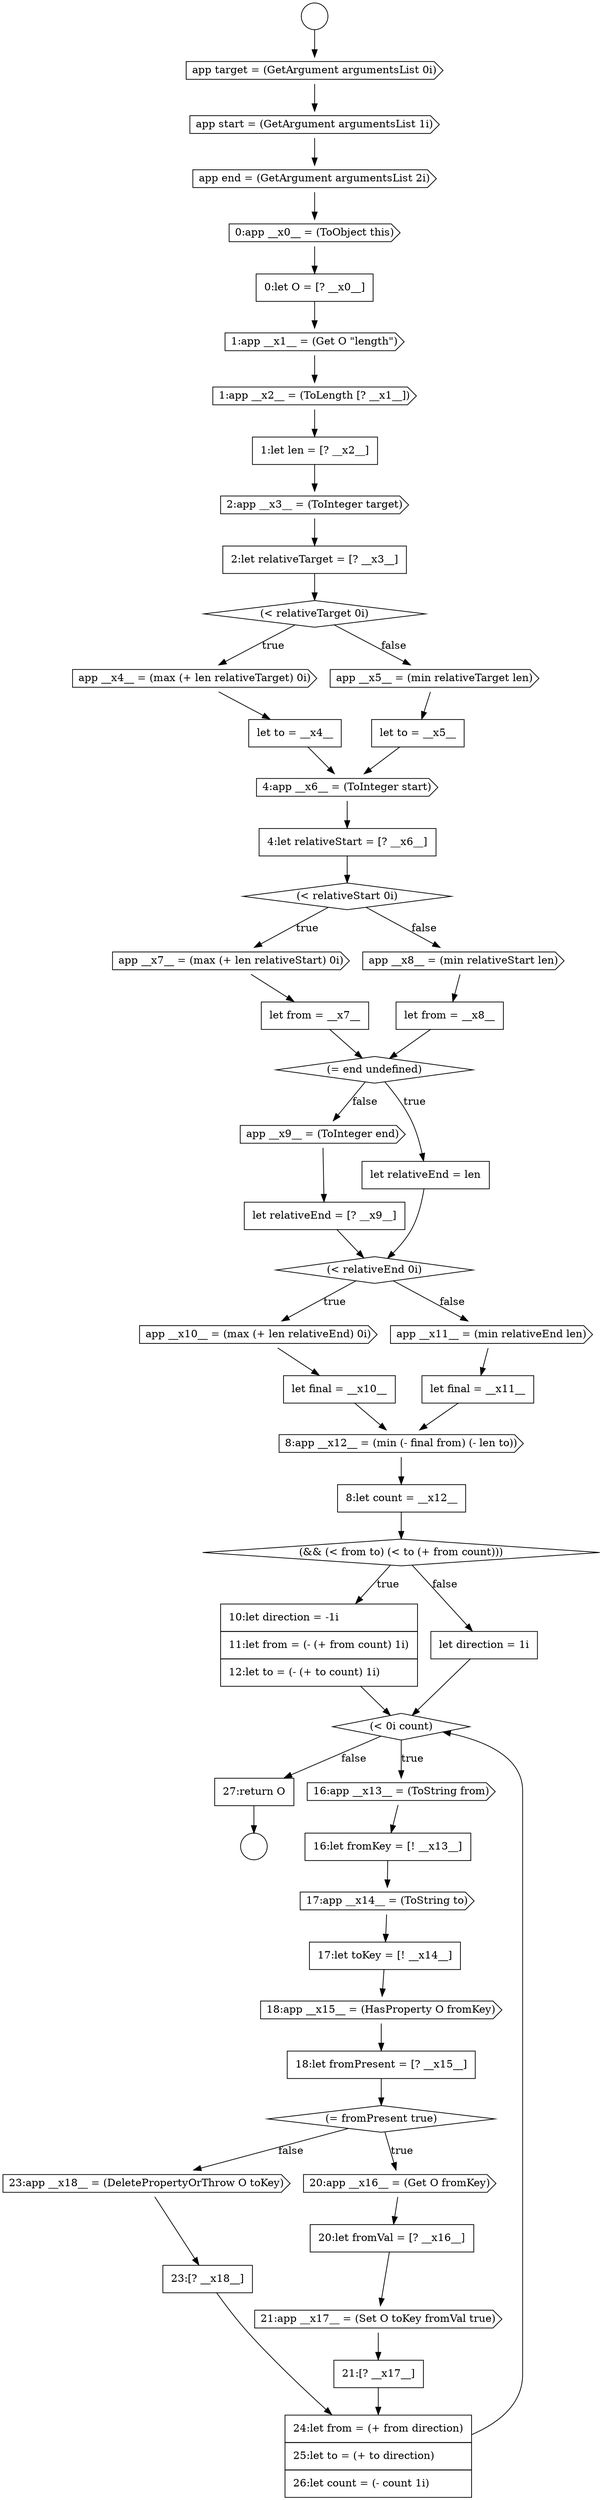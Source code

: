 digraph {
  node13321 [shape=cds, label=<<font color="black">app __x4__ = (max (+ len relativeTarget) 0i)</font>> color="black" fillcolor="white" style=filled]
  node13317 [shape=none, margin=0, label=<<font color="black">
    <table border="0" cellborder="1" cellspacing="0" cellpadding="10">
      <tr><td align="left">1:let len = [? __x2__]</td></tr>
    </table>
  </font>> color="black" fillcolor="white" style=filled]
  node13335 [shape=none, margin=0, label=<<font color="black">
    <table border="0" cellborder="1" cellspacing="0" cellpadding="10">
      <tr><td align="left">let relativeEnd = [? __x9__]</td></tr>
    </table>
  </font>> color="black" fillcolor="white" style=filled]
  node13359 [shape=none, margin=0, label=<<font color="black">
    <table border="0" cellborder="1" cellspacing="0" cellpadding="10">
      <tr><td align="left">23:[? __x18__]</td></tr>
    </table>
  </font>> color="black" fillcolor="white" style=filled]
  node13326 [shape=none, margin=0, label=<<font color="black">
    <table border="0" cellborder="1" cellspacing="0" cellpadding="10">
      <tr><td align="left">4:let relativeStart = [? __x6__]</td></tr>
    </table>
  </font>> color="black" fillcolor="white" style=filled]
  node13338 [shape=none, margin=0, label=<<font color="black">
    <table border="0" cellborder="1" cellspacing="0" cellpadding="10">
      <tr><td align="left">let final = __x10__</td></tr>
    </table>
  </font>> color="black" fillcolor="white" style=filled]
  node13323 [shape=cds, label=<<font color="black">app __x5__ = (min relativeTarget len)</font>> color="black" fillcolor="white" style=filled]
  node13342 [shape=none, margin=0, label=<<font color="black">
    <table border="0" cellborder="1" cellspacing="0" cellpadding="10">
      <tr><td align="left">8:let count = __x12__</td></tr>
    </table>
  </font>> color="black" fillcolor="white" style=filled]
  node13328 [shape=cds, label=<<font color="black">app __x7__ = (max (+ len relativeStart) 0i)</font>> color="black" fillcolor="white" style=filled]
  node13351 [shape=cds, label=<<font color="black">18:app __x15__ = (HasProperty O fromKey)</font>> color="black" fillcolor="white" style=filled]
  node13341 [shape=cds, label=<<font color="black">8:app __x12__ = (min (- final from) (- len to))</font>> color="black" fillcolor="white" style=filled]
  node13361 [shape=none, margin=0, label=<<font color="black">
    <table border="0" cellborder="1" cellspacing="0" cellpadding="10">
      <tr><td align="left">27:return O</td></tr>
    </table>
  </font>> color="black" fillcolor="white" style=filled]
  node13346 [shape=diamond, label=<<font color="black">(&lt; 0i count)</font>> color="black" fillcolor="white" style=filled]
  node13313 [shape=cds, label=<<font color="black">0:app __x0__ = (ToObject this)</font>> color="black" fillcolor="white" style=filled]
  node13360 [shape=none, margin=0, label=<<font color="black">
    <table border="0" cellborder="1" cellspacing="0" cellpadding="10">
      <tr><td align="left">24:let from = (+ from direction)</td></tr>
      <tr><td align="left">25:let to = (+ to direction)</td></tr>
      <tr><td align="left">26:let count = (- count 1i)</td></tr>
    </table>
  </font>> color="black" fillcolor="white" style=filled]
  node13350 [shape=none, margin=0, label=<<font color="black">
    <table border="0" cellborder="1" cellspacing="0" cellpadding="10">
      <tr><td align="left">17:let toKey = [! __x14__]</td></tr>
    </table>
  </font>> color="black" fillcolor="white" style=filled]
  node13332 [shape=diamond, label=<<font color="black">(= end undefined)</font>> color="black" fillcolor="white" style=filled]
  node13356 [shape=cds, label=<<font color="black">21:app __x17__ = (Set O toKey fromVal true)</font>> color="black" fillcolor="white" style=filled]
  node13312 [shape=cds, label=<<font color="black">app end = (GetArgument argumentsList 2i)</font>> color="black" fillcolor="white" style=filled]
  node13325 [shape=cds, label=<<font color="black">4:app __x6__ = (ToInteger start)</font>> color="black" fillcolor="white" style=filled]
  node13352 [shape=none, margin=0, label=<<font color="black">
    <table border="0" cellborder="1" cellspacing="0" cellpadding="10">
      <tr><td align="left">18:let fromPresent = [? __x15__]</td></tr>
    </table>
  </font>> color="black" fillcolor="white" style=filled]
  node13337 [shape=cds, label=<<font color="black">app __x10__ = (max (+ len relativeEnd) 0i)</font>> color="black" fillcolor="white" style=filled]
  node13322 [shape=none, margin=0, label=<<font color="black">
    <table border="0" cellborder="1" cellspacing="0" cellpadding="10">
      <tr><td align="left">let to = __x4__</td></tr>
    </table>
  </font>> color="black" fillcolor="white" style=filled]
  node13347 [shape=cds, label=<<font color="black">16:app __x13__ = (ToString from)</font>> color="black" fillcolor="white" style=filled]
  node13344 [shape=none, margin=0, label=<<font color="black">
    <table border="0" cellborder="1" cellspacing="0" cellpadding="10">
      <tr><td align="left">10:let direction = -1i</td></tr>
      <tr><td align="left">11:let from = (- (+ from count) 1i)</td></tr>
      <tr><td align="left">12:let to = (- (+ to count) 1i)</td></tr>
    </table>
  </font>> color="black" fillcolor="white" style=filled]
  node13308 [shape=circle label=" " color="black" fillcolor="white" style=filled]
  node13355 [shape=none, margin=0, label=<<font color="black">
    <table border="0" cellborder="1" cellspacing="0" cellpadding="10">
      <tr><td align="left">20:let fromVal = [? __x16__]</td></tr>
    </table>
  </font>> color="black" fillcolor="white" style=filled]
  node13309 [shape=circle label=" " color="black" fillcolor="white" style=filled]
  node13316 [shape=cds, label=<<font color="black">1:app __x2__ = (ToLength [? __x1__])</font>> color="black" fillcolor="white" style=filled]
  node13340 [shape=none, margin=0, label=<<font color="black">
    <table border="0" cellborder="1" cellspacing="0" cellpadding="10">
      <tr><td align="left">let final = __x11__</td></tr>
    </table>
  </font>> color="black" fillcolor="white" style=filled]
  node13331 [shape=none, margin=0, label=<<font color="black">
    <table border="0" cellborder="1" cellspacing="0" cellpadding="10">
      <tr><td align="left">let from = __x8__</td></tr>
    </table>
  </font>> color="black" fillcolor="white" style=filled]
  node13336 [shape=diamond, label=<<font color="black">(&lt; relativeEnd 0i)</font>> color="black" fillcolor="white" style=filled]
  node13358 [shape=cds, label=<<font color="black">23:app __x18__ = (DeletePropertyOrThrow O toKey)</font>> color="black" fillcolor="white" style=filled]
  node13319 [shape=none, margin=0, label=<<font color="black">
    <table border="0" cellborder="1" cellspacing="0" cellpadding="10">
      <tr><td align="left">2:let relativeTarget = [? __x3__]</td></tr>
    </table>
  </font>> color="black" fillcolor="white" style=filled]
  node13343 [shape=diamond, label=<<font color="black">(&amp;&amp; (&lt; from to) (&lt; to (+ from count)))</font>> color="black" fillcolor="white" style=filled]
  node13334 [shape=cds, label=<<font color="black">app __x9__ = (ToInteger end)</font>> color="black" fillcolor="white" style=filled]
  node13348 [shape=none, margin=0, label=<<font color="black">
    <table border="0" cellborder="1" cellspacing="0" cellpadding="10">
      <tr><td align="left">16:let fromKey = [! __x13__]</td></tr>
    </table>
  </font>> color="black" fillcolor="white" style=filled]
  node13339 [shape=cds, label=<<font color="black">app __x11__ = (min relativeEnd len)</font>> color="black" fillcolor="white" style=filled]
  node13330 [shape=cds, label=<<font color="black">app __x8__ = (min relativeStart len)</font>> color="black" fillcolor="white" style=filled]
  node13310 [shape=cds, label=<<font color="black">app target = (GetArgument argumentsList 0i)</font>> color="black" fillcolor="white" style=filled]
  node13327 [shape=diamond, label=<<font color="black">(&lt; relativeStart 0i)</font>> color="black" fillcolor="white" style=filled]
  node13354 [shape=cds, label=<<font color="black">20:app __x16__ = (Get O fromKey)</font>> color="black" fillcolor="white" style=filled]
  node13315 [shape=cds, label=<<font color="black">1:app __x1__ = (Get O &quot;length&quot;)</font>> color="black" fillcolor="white" style=filled]
  node13320 [shape=diamond, label=<<font color="black">(&lt; relativeTarget 0i)</font>> color="black" fillcolor="white" style=filled]
  node13357 [shape=none, margin=0, label=<<font color="black">
    <table border="0" cellborder="1" cellspacing="0" cellpadding="10">
      <tr><td align="left">21:[? __x17__]</td></tr>
    </table>
  </font>> color="black" fillcolor="white" style=filled]
  node13324 [shape=none, margin=0, label=<<font color="black">
    <table border="0" cellborder="1" cellspacing="0" cellpadding="10">
      <tr><td align="left">let to = __x5__</td></tr>
    </table>
  </font>> color="black" fillcolor="white" style=filled]
  node13345 [shape=none, margin=0, label=<<font color="black">
    <table border="0" cellborder="1" cellspacing="0" cellpadding="10">
      <tr><td align="left">let direction = 1i</td></tr>
    </table>
  </font>> color="black" fillcolor="white" style=filled]
  node13333 [shape=none, margin=0, label=<<font color="black">
    <table border="0" cellborder="1" cellspacing="0" cellpadding="10">
      <tr><td align="left">let relativeEnd = len</td></tr>
    </table>
  </font>> color="black" fillcolor="white" style=filled]
  node13318 [shape=cds, label=<<font color="black">2:app __x3__ = (ToInteger target)</font>> color="black" fillcolor="white" style=filled]
  node13349 [shape=cds, label=<<font color="black">17:app __x14__ = (ToString to)</font>> color="black" fillcolor="white" style=filled]
  node13329 [shape=none, margin=0, label=<<font color="black">
    <table border="0" cellborder="1" cellspacing="0" cellpadding="10">
      <tr><td align="left">let from = __x7__</td></tr>
    </table>
  </font>> color="black" fillcolor="white" style=filled]
  node13314 [shape=none, margin=0, label=<<font color="black">
    <table border="0" cellborder="1" cellspacing="0" cellpadding="10">
      <tr><td align="left">0:let O = [? __x0__]</td></tr>
    </table>
  </font>> color="black" fillcolor="white" style=filled]
  node13353 [shape=diamond, label=<<font color="black">(= fromPresent true)</font>> color="black" fillcolor="white" style=filled]
  node13311 [shape=cds, label=<<font color="black">app start = (GetArgument argumentsList 1i)</font>> color="black" fillcolor="white" style=filled]
  node13342 -> node13343 [ color="black"]
  node13347 -> node13348 [ color="black"]
  node13340 -> node13341 [ color="black"]
  node13350 -> node13351 [ color="black"]
  node13337 -> node13338 [ color="black"]
  node13336 -> node13337 [label=<<font color="black">true</font>> color="black"]
  node13336 -> node13339 [label=<<font color="black">false</font>> color="black"]
  node13329 -> node13332 [ color="black"]
  node13316 -> node13317 [ color="black"]
  node13317 -> node13318 [ color="black"]
  node13310 -> node13311 [ color="black"]
  node13321 -> node13322 [ color="black"]
  node13324 -> node13325 [ color="black"]
  node13327 -> node13328 [label=<<font color="black">true</font>> color="black"]
  node13327 -> node13330 [label=<<font color="black">false</font>> color="black"]
  node13331 -> node13332 [ color="black"]
  node13311 -> node13312 [ color="black"]
  node13332 -> node13333 [label=<<font color="black">true</font>> color="black"]
  node13332 -> node13334 [label=<<font color="black">false</font>> color="black"]
  node13361 -> node13309 [ color="black"]
  node13339 -> node13340 [ color="black"]
  node13322 -> node13325 [ color="black"]
  node13356 -> node13357 [ color="black"]
  node13349 -> node13350 [ color="black"]
  node13338 -> node13341 [ color="black"]
  node13334 -> node13335 [ color="black"]
  node13343 -> node13344 [label=<<font color="black">true</font>> color="black"]
  node13343 -> node13345 [label=<<font color="black">false</font>> color="black"]
  node13318 -> node13319 [ color="black"]
  node13314 -> node13315 [ color="black"]
  node13359 -> node13360 [ color="black"]
  node13345 -> node13346 [ color="black"]
  node13357 -> node13360 [ color="black"]
  node13328 -> node13329 [ color="black"]
  node13352 -> node13353 [ color="black"]
  node13344 -> node13346 [ color="black"]
  node13330 -> node13331 [ color="black"]
  node13319 -> node13320 [ color="black"]
  node13333 -> node13336 [ color="black"]
  node13315 -> node13316 [ color="black"]
  node13348 -> node13349 [ color="black"]
  node13313 -> node13314 [ color="black"]
  node13325 -> node13326 [ color="black"]
  node13308 -> node13310 [ color="black"]
  node13341 -> node13342 [ color="black"]
  node13320 -> node13321 [label=<<font color="black">true</font>> color="black"]
  node13320 -> node13323 [label=<<font color="black">false</font>> color="black"]
  node13323 -> node13324 [ color="black"]
  node13355 -> node13356 [ color="black"]
  node13354 -> node13355 [ color="black"]
  node13351 -> node13352 [ color="black"]
  node13312 -> node13313 [ color="black"]
  node13353 -> node13354 [label=<<font color="black">true</font>> color="black"]
  node13353 -> node13358 [label=<<font color="black">false</font>> color="black"]
  node13360 -> node13346 [ color="black"]
  node13326 -> node13327 [ color="black"]
  node13358 -> node13359 [ color="black"]
  node13335 -> node13336 [ color="black"]
  node13346 -> node13347 [label=<<font color="black">true</font>> color="black"]
  node13346 -> node13361 [label=<<font color="black">false</font>> color="black"]
}
